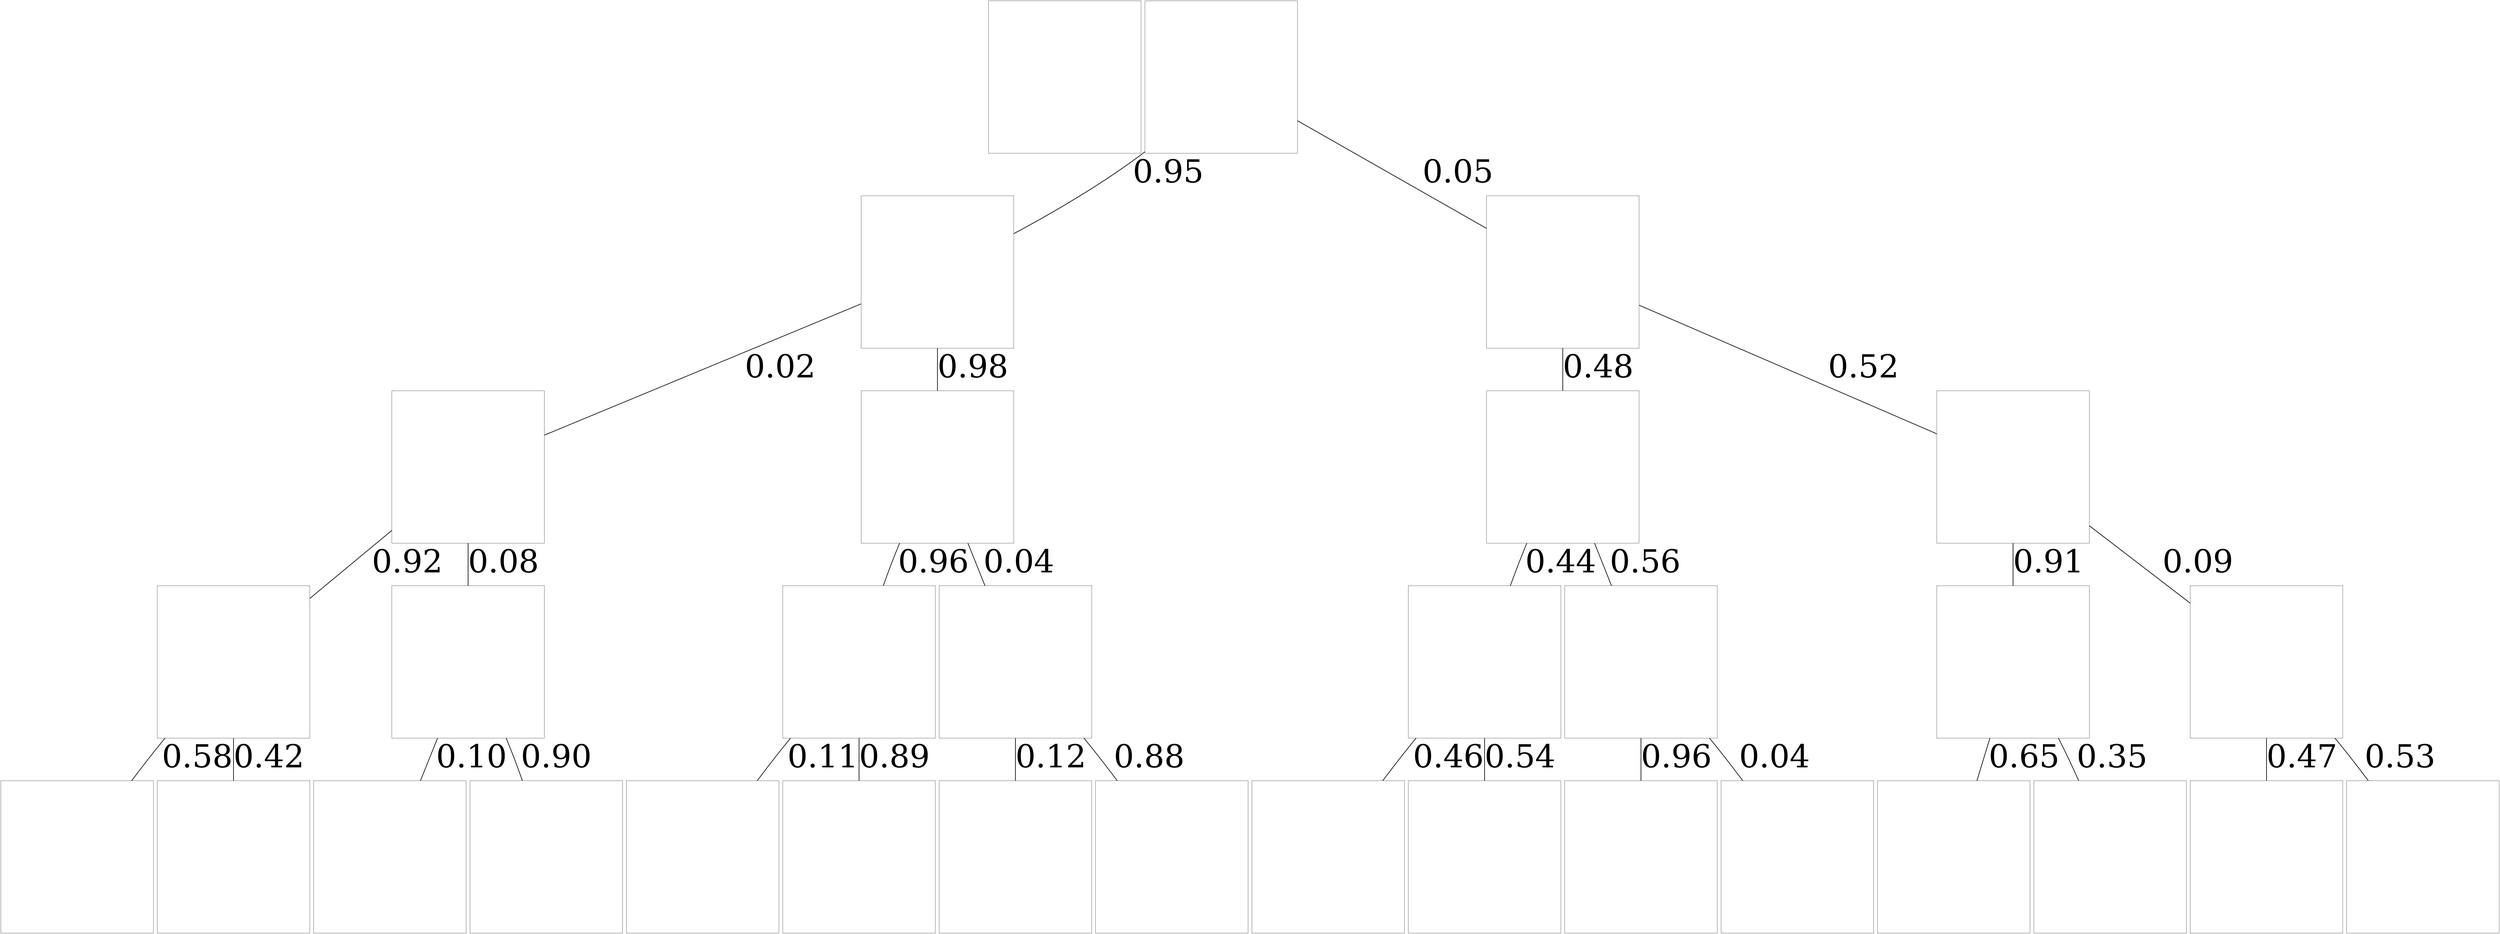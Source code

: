// Tree
graph {
	data [label="" height="10px" image="figures/nodes/data.png" imagescale=true shape=box width="10px"]
	0 [label="" height="10px" image="figures/nodes/0.png" imagescale=true shape=box width="10px"]
	00 [label="" height="10px" image="figures/nodes/00.png" imagescale=true shape=box width="10px"]
	01 [label="" height="10px" image="figures/nodes/01.png" imagescale=true shape=box width="10px"]
	0 -- 00 [label=0.95 fontsize="150pt" penwidth=3]
	0 -- 01 [label=0.05 fontsize="150pt" penwidth=3]
	000 [label="" height="10px" image="figures/nodes/000.png" imagescale=true shape=box width="10px"]
	001 [label="" height="10px" image="figures/nodes/001.png" imagescale=true shape=box width="10px"]
	00 -- 000 [label=0.02 fontsize="150pt" penwidth=3]
	00 -- 001 [label=0.98 fontsize="150pt" penwidth=3]
	0000 [label="" height="10px" image="figures/nodes/0000.png" imagescale=true shape=box width="10px"]
	0001 [label="" height="10px" image="figures/nodes/0001.png" imagescale=true shape=box width="10px"]
	000 -- 0000 [label=0.92 fontsize="150pt" penwidth=3]
	000 -- 0001 [label=0.08 fontsize="150pt" penwidth=3]
	00000 [label="" height="10px" image="figures/nodes/00000.png" imagescale=true shape=box width="10px"]
	00001 [label="" height="10px" image="figures/nodes/00001.png" imagescale=true shape=box width="10px"]
	0000 -- 00000 [label=0.58 fontsize="150pt" penwidth=3]
	0000 -- 00001 [label=0.42 fontsize="150pt" penwidth=3]
	00010 [label="" height="10px" image="figures/nodes/00010.png" imagescale=true shape=box width="10px"]
	00011 [label="" height="10px" image="figures/nodes/00011.png" imagescale=true shape=box width="10px"]
	0001 -- 00010 [label=0.10 fontsize="150pt" penwidth=3]
	0001 -- 00011 [label=0.90 fontsize="150pt" penwidth=3]
	0010 [label="" height="10px" image="figures/nodes/0010.png" imagescale=true shape=box width="10px"]
	0011 [label="" height="10px" image="figures/nodes/0011.png" imagescale=true shape=box width="10px"]
	001 -- 0010 [label=0.96 fontsize="150pt" penwidth=3]
	001 -- 0011 [label=0.04 fontsize="150pt" penwidth=3]
	00100 [label="" height="10px" image="figures/nodes/00100.png" imagescale=true shape=box width="10px"]
	00101 [label="" height="10px" image="figures/nodes/00101.png" imagescale=true shape=box width="10px"]
	0010 -- 00100 [label=0.11 fontsize="150pt" penwidth=3]
	0010 -- 00101 [label=0.89 fontsize="150pt" penwidth=3]
	00110 [label="" height="10px" image="figures/nodes/00110.png" imagescale=true shape=box width="10px"]
	00111 [label="" height="10px" image="figures/nodes/00111.png" imagescale=true shape=box width="10px"]
	0011 -- 00110 [label=0.12 fontsize="150pt" penwidth=3]
	0011 -- 00111 [label=0.88 fontsize="150pt" penwidth=3]
	010 [label="" height="10px" image="figures/nodes/010.png" imagescale=true shape=box width="10px"]
	011 [label="" height="10px" image="figures/nodes/011.png" imagescale=true shape=box width="10px"]
	01 -- 010 [label=0.48 fontsize="150pt" penwidth=3]
	01 -- 011 [label=0.52 fontsize="150pt" penwidth=3]
	0100 [label="" height="10px" image="figures/nodes/0100.png" imagescale=true shape=box width="10px"]
	0101 [label="" height="10px" image="figures/nodes/0101.png" imagescale=true shape=box width="10px"]
	010 -- 0100 [label=0.44 fontsize="150pt" penwidth=3]
	010 -- 0101 [label=0.56 fontsize="150pt" penwidth=3]
	01000 [label="" height="10px" image="figures/nodes/01000.png" imagescale=true shape=box width="10px"]
	01001 [label="" height="10px" image="figures/nodes/01001.png" imagescale=true shape=box width="10px"]
	0100 -- 01000 [label=0.46 fontsize="150pt" penwidth=3]
	0100 -- 01001 [label=0.54 fontsize="150pt" penwidth=3]
	01010 [label="" height="10px" image="figures/nodes/01010.png" imagescale=true shape=box width="10px"]
	01011 [label="" height="10px" image="figures/nodes/01011.png" imagescale=true shape=box width="10px"]
	0101 -- 01010 [label=0.96 fontsize="150pt" penwidth=3]
	0101 -- 01011 [label=0.04 fontsize="150pt" penwidth=3]
	0110 [label="" height="10px" image="figures/nodes/0110.png" imagescale=true shape=box width="10px"]
	0111 [label="" height="10px" image="figures/nodes/0111.png" imagescale=true shape=box width="10px"]
	011 -- 0110 [label=0.91 fontsize="150pt" penwidth=3]
	011 -- 0111 [label=0.09 fontsize="150pt" penwidth=3]
	01100 [label="" height="10px" image="figures/nodes/01100.png" imagescale=true shape=box width="10px"]
	01101 [label="" height="10px" image="figures/nodes/01101.png" imagescale=true shape=box width="10px"]
	0110 -- 01100 [label=0.65 fontsize="150pt" penwidth=3]
	0110 -- 01101 [label=0.35 fontsize="150pt" penwidth=3]
	01110 [label="" height="10px" image="figures/nodes/01110.png" imagescale=true shape=box width="10px"]
	01111 [label="" height="10px" image="figures/nodes/01111.png" imagescale=true shape=box width="10px"]
	0111 -- 01110 [label=0.47 fontsize="150pt" penwidth=3]
	0111 -- 01111 [label=0.53 fontsize="150pt" penwidth=3]
}
